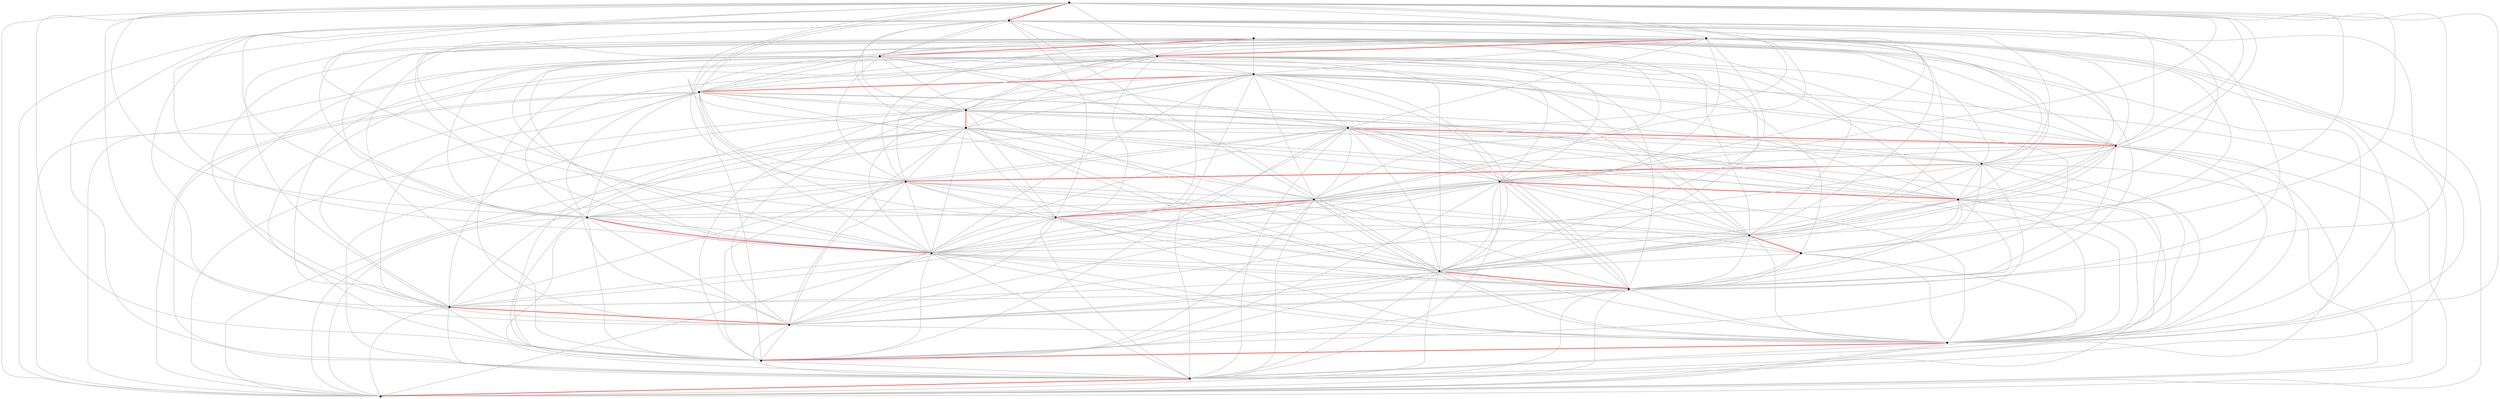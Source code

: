 graph G {
	 node [shape = "point"]
 0 -- 2[color = "red"];
0 -- 4[color = "grey"];
0 -- 5[color = "grey"];
0 -- 7[color = "grey"];
0 -- 9[color = "grey"];
0 -- 10[color = "grey"];
0 -- 11[color = "grey"];
0 -- 12[color = "grey"];
0 -- 13[color = "grey"];
0 -- 14[color = "grey"];
0 -- 16[color = "grey"];
0 -- 17[color = "grey"];
0 -- 18[color = "grey"];
0 -- 19[color = "grey"];
0 -- 20[color = "grey"];
0 -- 21[color = "grey"];
0 -- 22[color = "grey"];
0 -- 23[color = "grey"];
0 -- 25[color = "grey"];
0 -- 26[color = "grey"];
0 -- 27[color = "grey"];
0 -- 29[color = "grey"];
1 -- 5[color = "red"];
1 -- 6[color = "grey"];
1 -- 7[color = "grey"];
1 -- 8[color = "grey"];
1 -- 11[color = "grey"];
1 -- 13[color = "grey"];
1 -- 14[color = "grey"];
1 -- 15[color = "grey"];
1 -- 16[color = "grey"];
1 -- 18[color = "grey"];
1 -- 19[color = "grey"];
1 -- 21[color = "grey"];
1 -- 22[color = "grey"];
1 -- 23[color = "grey"];
1 -- 24[color = "grey"];
1 -- 26[color = "grey"];
1 -- 27[color = "grey"];
2 -- 3[color = "grey"];
2 -- 4[color = "grey"];
2 -- 5[color = "grey"];
2 -- 8[color = "grey"];
2 -- 9[color = "grey"];
2 -- 11[color = "grey"];
2 -- 12[color = "grey"];
2 -- 13[color = "grey"];
2 -- 15[color = "grey"];
2 -- 16[color = "grey"];
2 -- 17[color = "grey"];
2 -- 18[color = "grey"];
2 -- 21[color = "grey"];
2 -- 23[color = "grey"];
2 -- 24[color = "grey"];
2 -- 26[color = "grey"];
2 -- 28[color = "grey"];
2 -- 29[color = "grey"];
3 -- 4[color = "red"];
3 -- 5[color = "grey"];
3 -- 6[color = "grey"];
3 -- 7[color = "grey"];
3 -- 10[color = "grey"];
3 -- 11[color = "grey"];
3 -- 12[color = "grey"];
3 -- 13[color = "grey"];
3 -- 14[color = "grey"];
3 -- 15[color = "grey"];
3 -- 18[color = "grey"];
3 -- 19[color = "grey"];
3 -- 20[color = "grey"];
3 -- 21[color = "grey"];
3 -- 22[color = "grey"];
3 -- 24[color = "grey"];
3 -- 26[color = "grey"];
3 -- 27[color = "grey"];
3 -- 28[color = "grey"];
3 -- 29[color = "grey"];
4 -- 6[color = "grey"];
4 -- 7[color = "grey"];
4 -- 8[color = "grey"];
4 -- 9[color = "grey"];
4 -- 11[color = "grey"];
4 -- 12[color = "grey"];
4 -- 13[color = "grey"];
4 -- 15[color = "grey"];
4 -- 17[color = "grey"];
4 -- 18[color = "grey"];
4 -- 19[color = "grey"];
4 -- 20[color = "grey"];
4 -- 22[color = "grey"];
4 -- 23[color = "grey"];
4 -- 25[color = "grey"];
4 -- 27[color = "grey"];
4 -- 29[color = "grey"];
5 -- 6[color = "grey"];
5 -- 7[color = "grey"];
5 -- 8[color = "grey"];
5 -- 10[color = "grey"];
5 -- 11[color = "grey"];
5 -- 12[color = "grey"];
5 -- 14[color = "grey"];
5 -- 18[color = "grey"];
5 -- 19[color = "grey"];
5 -- 21[color = "grey"];
5 -- 22[color = "grey"];
5 -- 24[color = "grey"];
5 -- 25[color = "grey"];
5 -- 29[color = "grey"];
6 -- 7[color = "red"];
6 -- 8[color = "grey"];
6 -- 9[color = "grey"];
6 -- 10[color = "grey"];
6 -- 12[color = "grey"];
6 -- 15[color = "grey"];
6 -- 16[color = "grey"];
6 -- 17[color = "grey"];
6 -- 19[color = "grey"];
6 -- 21[color = "grey"];
6 -- 22[color = "grey"];
6 -- 23[color = "grey"];
6 -- 25[color = "grey"];
6 -- 26[color = "grey"];
6 -- 27[color = "grey"];
6 -- 28[color = "grey"];
6 -- 29[color = "grey"];
7 -- 8[color = "grey"];
7 -- 10[color = "grey"];
7 -- 13[color = "grey"];
7 -- 14[color = "grey"];
7 -- 15[color = "grey"];
7 -- 16[color = "grey"];
7 -- 17[color = "grey"];
7 -- 18[color = "grey"];
7 -- 21[color = "grey"];
7 -- 24[color = "grey"];
7 -- 25[color = "grey"];
7 -- 27[color = "grey"];
7 -- 28[color = "grey"];
7 -- 29[color = "grey"];
8 -- 9[color = "red"];
8 -- 10[color = "grey"];
8 -- 13[color = "grey"];
8 -- 15[color = "grey"];
8 -- 17[color = "grey"];
8 -- 21[color = "grey"];
8 -- 22[color = "grey"];
8 -- 23[color = "grey"];
8 -- 24[color = "grey"];
8 -- 27[color = "grey"];
8 -- 29[color = "grey"];
9 -- 11[color = "grey"];
9 -- 14[color = "grey"];
9 -- 15[color = "grey"];
9 -- 16[color = "grey"];
9 -- 17[color = "grey"];
9 -- 18[color = "grey"];
9 -- 19[color = "grey"];
9 -- 21[color = "grey"];
9 -- 22[color = "grey"];
9 -- 23[color = "grey"];
9 -- 24[color = "grey"];
9 -- 25[color = "grey"];
9 -- 26[color = "grey"];
9 -- 27[color = "grey"];
9 -- 28[color = "grey"];
10 -- 11[color = "red"];
10 -- 12[color = "grey"];
10 -- 13[color = "grey"];
10 -- 14[color = "grey"];
10 -- 15[color = "grey"];
10 -- 16[color = "grey"];
10 -- 18[color = "grey"];
10 -- 19[color = "grey"];
10 -- 21[color = "grey"];
10 -- 22[color = "grey"];
10 -- 23[color = "grey"];
10 -- 25[color = "grey"];
10 -- 26[color = "grey"];
10 -- 27[color = "grey"];
10 -- 28[color = "grey"];
10 -- 29[color = "grey"];
11 -- 13[color = "grey"];
11 -- 15[color = "grey"];
11 -- 16[color = "grey"];
11 -- 19[color = "grey"];
11 -- 21[color = "grey"];
11 -- 22[color = "grey"];
11 -- 23[color = "grey"];
11 -- 26[color = "grey"];
11 -- 28[color = "grey"];
11 -- 29[color = "grey"];
12 -- 15[color = "red"];
12 -- 16[color = "grey"];
12 -- 17[color = "grey"];
12 -- 18[color = "grey"];
12 -- 19[color = "grey"];
12 -- 21[color = "grey"];
12 -- 22[color = "grey"];
12 -- 23[color = "grey"];
12 -- 25[color = "grey"];
12 -- 26[color = "grey"];
12 -- 27[color = "grey"];
12 -- 28[color = "grey"];
13 -- 14[color = "red"];
13 -- 15[color = "grey"];
13 -- 16[color = "grey"];
13 -- 19[color = "grey"];
13 -- 23[color = "grey"];
13 -- 25[color = "grey"];
13 -- 26[color = "grey"];
13 -- 27[color = "grey"];
13 -- 28[color = "grey"];
13 -- 29[color = "grey"];
14 -- 16[color = "grey"];
14 -- 17[color = "grey"];
14 -- 18[color = "grey"];
14 -- 19[color = "grey"];
14 -- 20[color = "grey"];
14 -- 21[color = "grey"];
14 -- 22[color = "grey"];
14 -- 24[color = "grey"];
14 -- 25[color = "grey"];
14 -- 26[color = "grey"];
14 -- 27[color = "grey"];
14 -- 29[color = "grey"];
15 -- 19[color = "grey"];
15 -- 20[color = "grey"];
15 -- 21[color = "grey"];
15 -- 22[color = "grey"];
15 -- 23[color = "grey"];
15 -- 24[color = "grey"];
15 -- 25[color = "grey"];
15 -- 26[color = "grey"];
15 -- 28[color = "grey"];
15 -- 29[color = "grey"];
16 -- 17[color = "red"];
16 -- 18[color = "grey"];
16 -- 20[color = "grey"];
16 -- 22[color = "grey"];
16 -- 23[color = "grey"];
16 -- 24[color = "grey"];
16 -- 26[color = "grey"];
16 -- 27[color = "grey"];
16 -- 28[color = "grey"];
17 -- 19[color = "grey"];
17 -- 21[color = "grey"];
17 -- 22[color = "grey"];
17 -- 23[color = "grey"];
17 -- 25[color = "grey"];
17 -- 26[color = "grey"];
17 -- 28[color = "grey"];
17 -- 29[color = "grey"];
18 -- 21[color = "red"];
18 -- 23[color = "grey"];
18 -- 25[color = "grey"];
18 -- 26[color = "grey"];
18 -- 27[color = "grey"];
18 -- 28[color = "grey"];
18 -- 29[color = "grey"];
19 -- 20[color = "red"];
19 -- 21[color = "grey"];
19 -- 22[color = "grey"];
19 -- 23[color = "grey"];
19 -- 25[color = "grey"];
19 -- 26[color = "grey"];
20 -- 22[color = "grey"];
20 -- 23[color = "grey"];
20 -- 26[color = "grey"];
20 -- 27[color = "grey"];
20 -- 29[color = "grey"];
21 -- 22[color = "grey"];
21 -- 23[color = "grey"];
21 -- 24[color = "grey"];
21 -- 26[color = "grey"];
21 -- 27[color = "grey"];
21 -- 28[color = "grey"];
22 -- 23[color = "red"];
22 -- 25[color = "grey"];
22 -- 26[color = "grey"];
22 -- 27[color = "grey"];
22 -- 28[color = "grey"];
22 -- 29[color = "grey"];
23 -- 24[color = "grey"];
23 -- 25[color = "grey"];
23 -- 26[color = "grey"];
23 -- 28[color = "grey"];
23 -- 29[color = "grey"];
24 -- 25[color = "red"];
24 -- 28[color = "grey"];
24 -- 29[color = "grey"];
25 -- 26[color = "grey"];
25 -- 27[color = "grey"];
25 -- 28[color = "grey"];
26 -- 27[color = "red"];
26 -- 28[color = "grey"];
26 -- 29[color = "grey"];
27 -- 28[color = "grey"];
28 -- 29[color = "red"];
}
